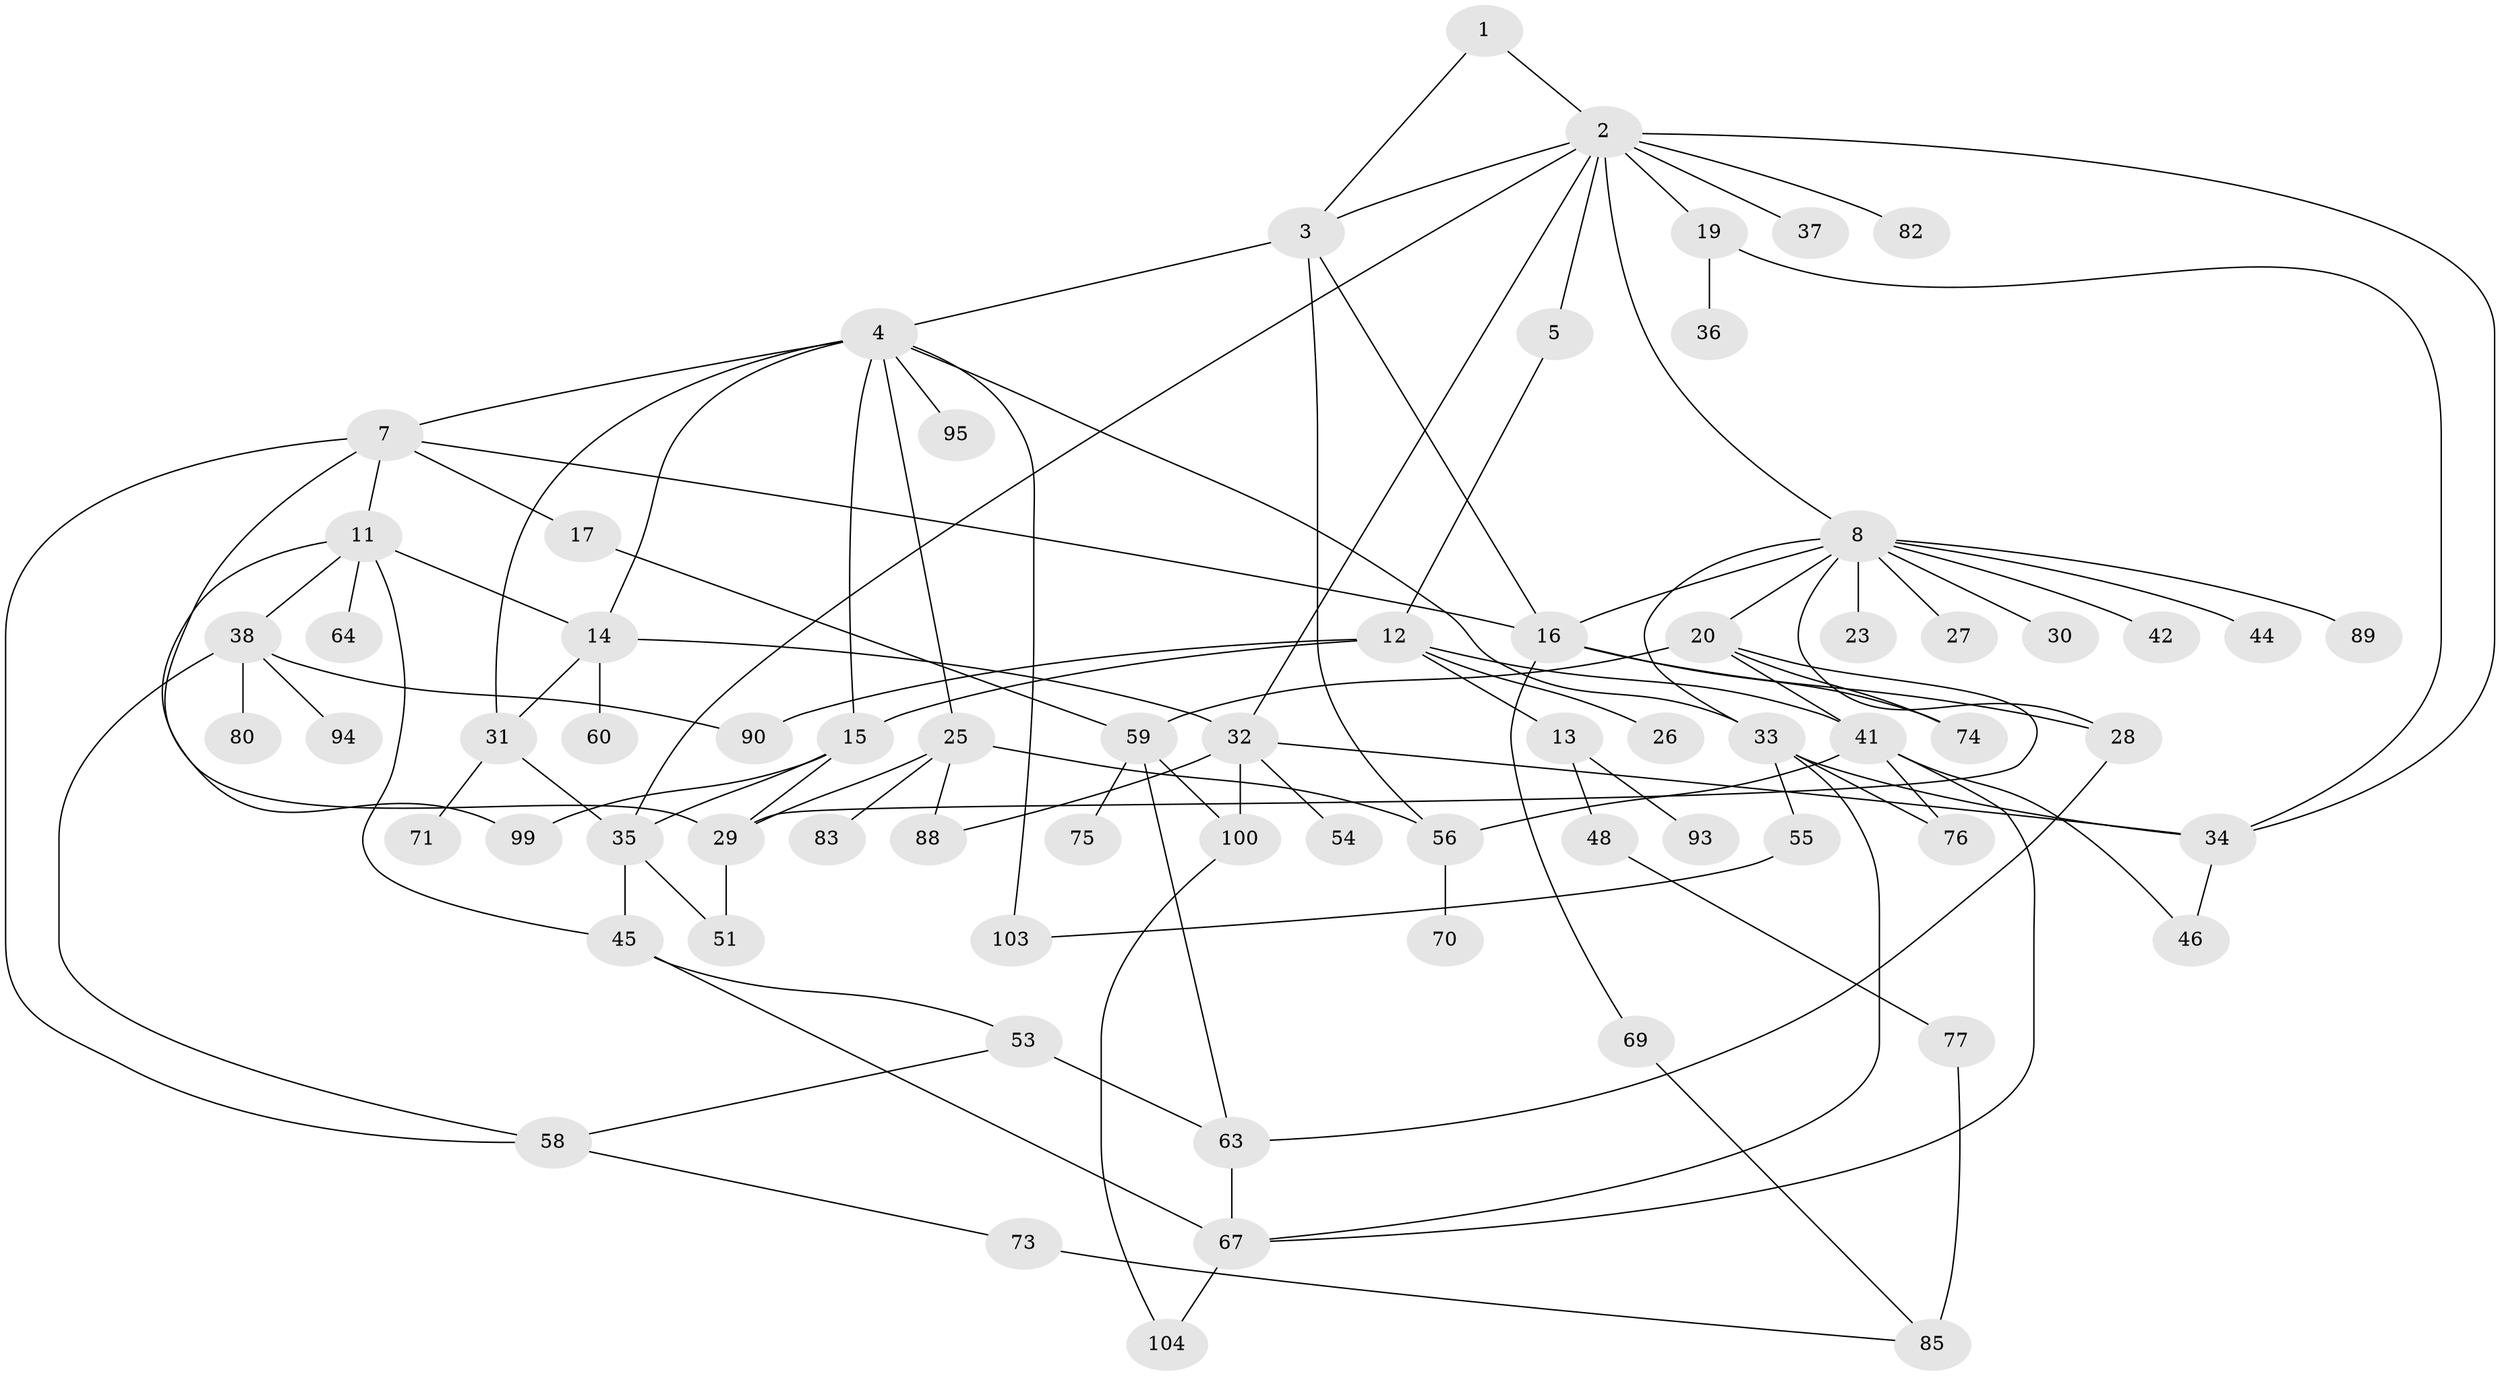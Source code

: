 // original degree distribution, {2: 0.33653846153846156, 6: 0.07692307692307693, 8: 0.009615384615384616, 3: 0.18269230769230768, 5: 0.08653846153846154, 7: 0.009615384615384616, 1: 0.22115384615384615, 4: 0.07692307692307693}
// Generated by graph-tools (version 1.1) at 2025/10/02/27/25 16:10:55]
// undirected, 70 vertices, 110 edges
graph export_dot {
graph [start="1"]
  node [color=gray90,style=filled];
  1;
  2 [super="+6"];
  3 [super="+22"];
  4 [super="+21"];
  5 [super="+91"];
  7 [super="+9"];
  8 [super="+10"];
  11 [super="+18"];
  12 [super="+68"];
  13 [super="+24"];
  14 [super="+66"];
  15 [super="+87"];
  16 [super="+61"];
  17;
  19;
  20;
  23;
  25 [super="+40"];
  26;
  27 [super="+98"];
  28 [super="+39"];
  29 [super="+57"];
  30;
  31;
  32 [super="+81"];
  33 [super="+86"];
  34 [super="+50"];
  35 [super="+96"];
  36 [super="+52"];
  37 [super="+43"];
  38 [super="+47"];
  41 [super="+101"];
  42 [super="+72"];
  44;
  45 [super="+49"];
  46 [super="+79"];
  48;
  51;
  53;
  54;
  55 [super="+92"];
  56 [super="+102"];
  58 [super="+65"];
  59 [super="+62"];
  60;
  63 [super="+84"];
  64;
  67 [super="+78"];
  69;
  70;
  71;
  73;
  74;
  75;
  76;
  77;
  80;
  82;
  83;
  85 [super="+97"];
  88;
  89;
  90;
  93;
  94;
  95;
  99;
  100;
  103;
  104;
  1 -- 2;
  1 -- 3;
  2 -- 5;
  2 -- 8;
  2 -- 19;
  2 -- 37;
  2 -- 32;
  2 -- 3;
  2 -- 82;
  2 -- 35;
  2 -- 34;
  3 -- 4;
  3 -- 16;
  3 -- 56;
  4 -- 7;
  4 -- 14;
  4 -- 15;
  4 -- 95;
  4 -- 103;
  4 -- 33;
  4 -- 25;
  4 -- 31;
  5 -- 12;
  7 -- 11;
  7 -- 58;
  7 -- 16;
  7 -- 17;
  7 -- 29;
  8 -- 23;
  8 -- 28;
  8 -- 30;
  8 -- 44;
  8 -- 16;
  8 -- 33;
  8 -- 20;
  8 -- 89;
  8 -- 42;
  8 -- 27;
  11 -- 38;
  11 -- 64;
  11 -- 99;
  11 -- 45;
  11 -- 14;
  12 -- 13;
  12 -- 26;
  12 -- 15;
  12 -- 90;
  12 -- 41;
  13 -- 93;
  13 -- 48;
  14 -- 60;
  14 -- 32;
  14 -- 31;
  15 -- 35 [weight=2];
  15 -- 99;
  15 -- 29;
  16 -- 74;
  16 -- 69;
  16 -- 28;
  17 -- 59;
  19 -- 36;
  19 -- 34;
  20 -- 29;
  20 -- 41;
  20 -- 59;
  20 -- 74;
  25 -- 83;
  25 -- 88;
  25 -- 56;
  25 -- 29;
  28 -- 63;
  29 -- 51;
  31 -- 71;
  31 -- 35;
  32 -- 54;
  32 -- 34;
  32 -- 100;
  32 -- 88;
  33 -- 34;
  33 -- 55;
  33 -- 76;
  33 -- 67;
  34 -- 46;
  35 -- 51;
  35 -- 45;
  38 -- 80;
  38 -- 90;
  38 -- 94;
  38 -- 58;
  41 -- 76;
  41 -- 56;
  41 -- 67;
  41 -- 46;
  45 -- 67;
  45 -- 53;
  48 -- 77;
  53 -- 63;
  53 -- 58;
  55 -- 103;
  56 -- 70;
  58 -- 73;
  59 -- 75;
  59 -- 100;
  59 -- 63;
  63 -- 67;
  67 -- 104;
  69 -- 85;
  73 -- 85;
  77 -- 85;
  100 -- 104;
}
